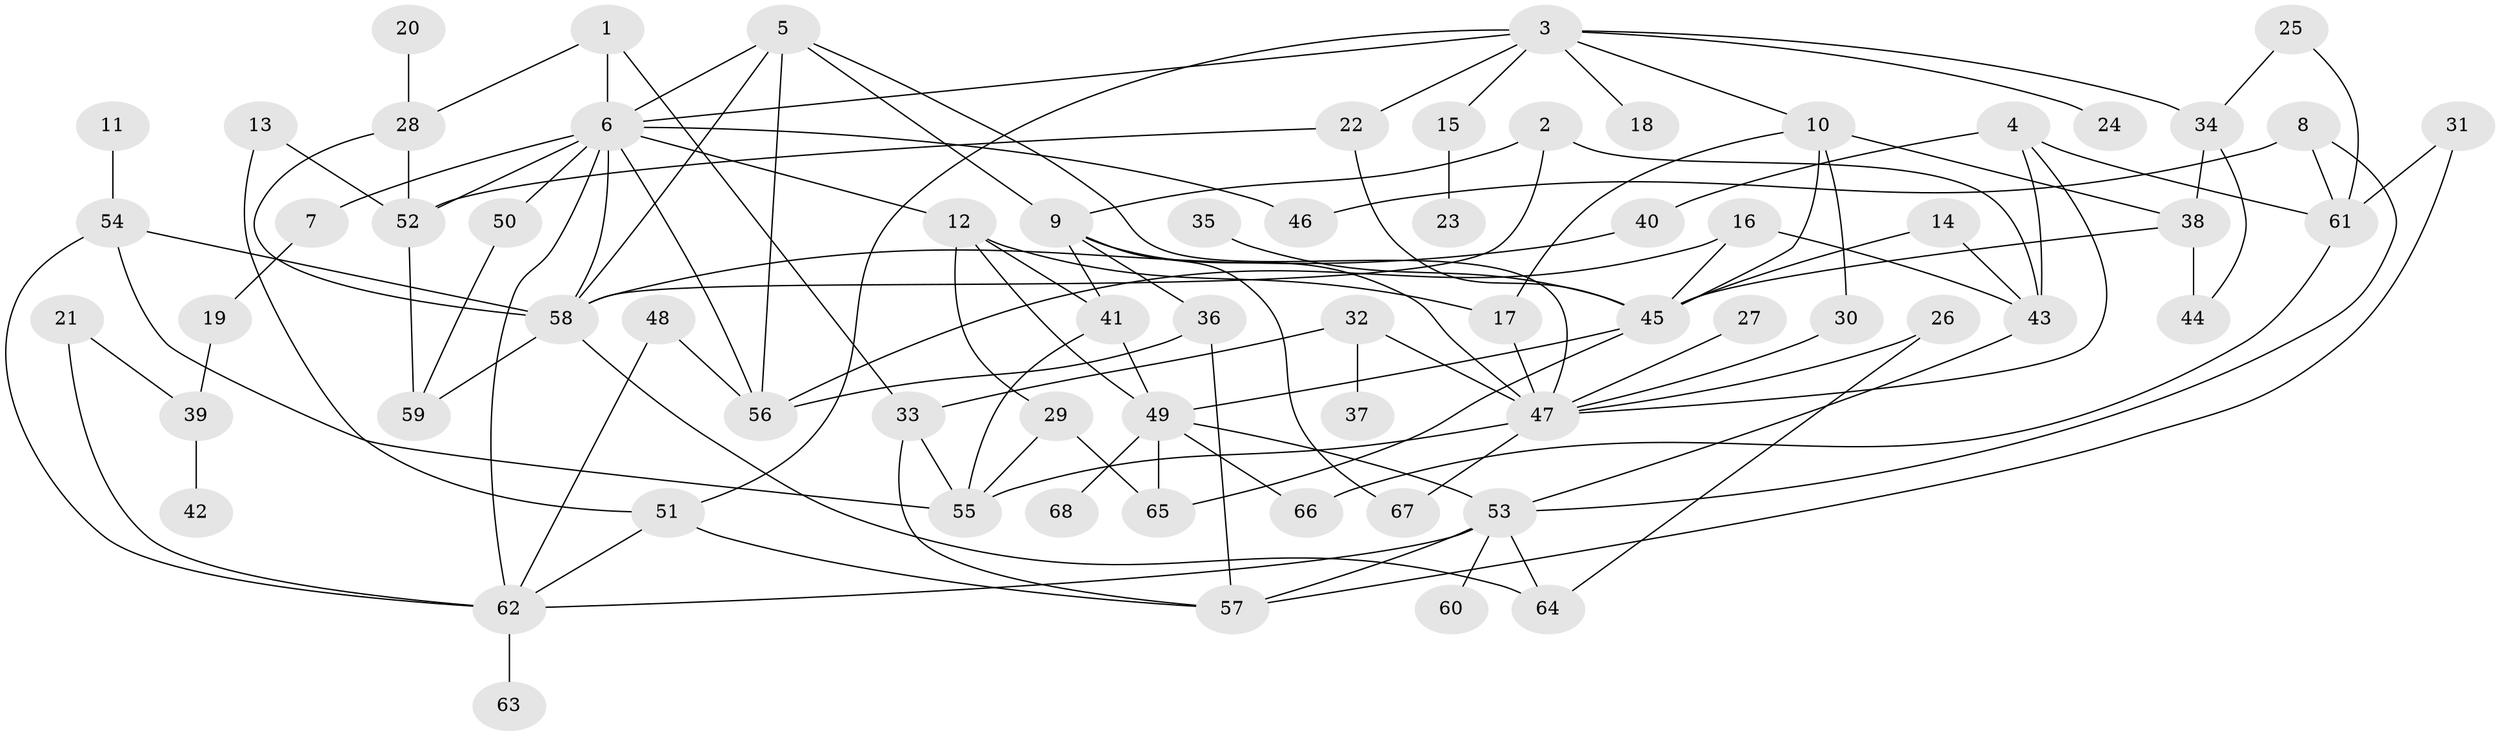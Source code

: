 // original degree distribution, {3: 0.22962962962962963, 11: 0.007407407407407408, 6: 0.037037037037037035, 4: 0.17777777777777778, 7: 0.014814814814814815, 5: 0.037037037037037035, 1: 0.18518518518518517, 2: 0.3111111111111111}
// Generated by graph-tools (version 1.1) at 2025/49/03/09/25 03:49:20]
// undirected, 68 vertices, 117 edges
graph export_dot {
graph [start="1"]
  node [color=gray90,style=filled];
  1;
  2;
  3;
  4;
  5;
  6;
  7;
  8;
  9;
  10;
  11;
  12;
  13;
  14;
  15;
  16;
  17;
  18;
  19;
  20;
  21;
  22;
  23;
  24;
  25;
  26;
  27;
  28;
  29;
  30;
  31;
  32;
  33;
  34;
  35;
  36;
  37;
  38;
  39;
  40;
  41;
  42;
  43;
  44;
  45;
  46;
  47;
  48;
  49;
  50;
  51;
  52;
  53;
  54;
  55;
  56;
  57;
  58;
  59;
  60;
  61;
  62;
  63;
  64;
  65;
  66;
  67;
  68;
  1 -- 6 [weight=1.0];
  1 -- 28 [weight=1.0];
  1 -- 33 [weight=1.0];
  2 -- 9 [weight=1.0];
  2 -- 43 [weight=1.0];
  2 -- 58 [weight=1.0];
  3 -- 6 [weight=1.0];
  3 -- 10 [weight=1.0];
  3 -- 15 [weight=1.0];
  3 -- 18 [weight=1.0];
  3 -- 22 [weight=1.0];
  3 -- 24 [weight=1.0];
  3 -- 34 [weight=1.0];
  3 -- 51 [weight=1.0];
  4 -- 40 [weight=1.0];
  4 -- 43 [weight=1.0];
  4 -- 47 [weight=1.0];
  4 -- 61 [weight=1.0];
  5 -- 6 [weight=1.0];
  5 -- 9 [weight=1.0];
  5 -- 47 [weight=1.0];
  5 -- 56 [weight=1.0];
  5 -- 58 [weight=1.0];
  6 -- 7 [weight=1.0];
  6 -- 12 [weight=1.0];
  6 -- 46 [weight=1.0];
  6 -- 50 [weight=1.0];
  6 -- 52 [weight=2.0];
  6 -- 56 [weight=1.0];
  6 -- 58 [weight=1.0];
  6 -- 62 [weight=1.0];
  7 -- 19 [weight=1.0];
  8 -- 46 [weight=1.0];
  8 -- 53 [weight=1.0];
  8 -- 61 [weight=1.0];
  9 -- 36 [weight=1.0];
  9 -- 41 [weight=1.0];
  9 -- 47 [weight=1.0];
  9 -- 67 [weight=1.0];
  10 -- 17 [weight=1.0];
  10 -- 30 [weight=1.0];
  10 -- 38 [weight=1.0];
  10 -- 45 [weight=2.0];
  11 -- 54 [weight=1.0];
  12 -- 17 [weight=1.0];
  12 -- 29 [weight=1.0];
  12 -- 41 [weight=1.0];
  12 -- 49 [weight=1.0];
  13 -- 51 [weight=1.0];
  13 -- 52 [weight=1.0];
  14 -- 43 [weight=1.0];
  14 -- 45 [weight=1.0];
  15 -- 23 [weight=1.0];
  16 -- 43 [weight=1.0];
  16 -- 45 [weight=1.0];
  16 -- 56 [weight=1.0];
  17 -- 47 [weight=1.0];
  19 -- 39 [weight=1.0];
  20 -- 28 [weight=1.0];
  21 -- 39 [weight=1.0];
  21 -- 62 [weight=1.0];
  22 -- 45 [weight=1.0];
  22 -- 52 [weight=1.0];
  25 -- 34 [weight=1.0];
  25 -- 61 [weight=1.0];
  26 -- 47 [weight=1.0];
  26 -- 64 [weight=1.0];
  27 -- 47 [weight=1.0];
  28 -- 52 [weight=1.0];
  28 -- 58 [weight=1.0];
  29 -- 55 [weight=1.0];
  29 -- 65 [weight=1.0];
  30 -- 47 [weight=1.0];
  31 -- 57 [weight=1.0];
  31 -- 61 [weight=1.0];
  32 -- 33 [weight=1.0];
  32 -- 37 [weight=1.0];
  32 -- 47 [weight=1.0];
  33 -- 55 [weight=1.0];
  33 -- 57 [weight=1.0];
  34 -- 38 [weight=1.0];
  34 -- 44 [weight=1.0];
  35 -- 45 [weight=1.0];
  36 -- 56 [weight=1.0];
  36 -- 57 [weight=1.0];
  38 -- 44 [weight=1.0];
  38 -- 45 [weight=1.0];
  39 -- 42 [weight=1.0];
  40 -- 58 [weight=1.0];
  41 -- 49 [weight=1.0];
  41 -- 55 [weight=1.0];
  43 -- 53 [weight=1.0];
  45 -- 49 [weight=1.0];
  45 -- 65 [weight=1.0];
  47 -- 55 [weight=1.0];
  47 -- 67 [weight=1.0];
  48 -- 56 [weight=1.0];
  48 -- 62 [weight=1.0];
  49 -- 53 [weight=2.0];
  49 -- 65 [weight=1.0];
  49 -- 66 [weight=1.0];
  49 -- 68 [weight=1.0];
  50 -- 59 [weight=1.0];
  51 -- 57 [weight=1.0];
  51 -- 62 [weight=1.0];
  52 -- 59 [weight=1.0];
  53 -- 57 [weight=1.0];
  53 -- 60 [weight=1.0];
  53 -- 62 [weight=1.0];
  53 -- 64 [weight=1.0];
  54 -- 55 [weight=1.0];
  54 -- 58 [weight=1.0];
  54 -- 62 [weight=1.0];
  58 -- 59 [weight=1.0];
  58 -- 64 [weight=1.0];
  61 -- 66 [weight=1.0];
  62 -- 63 [weight=1.0];
}
